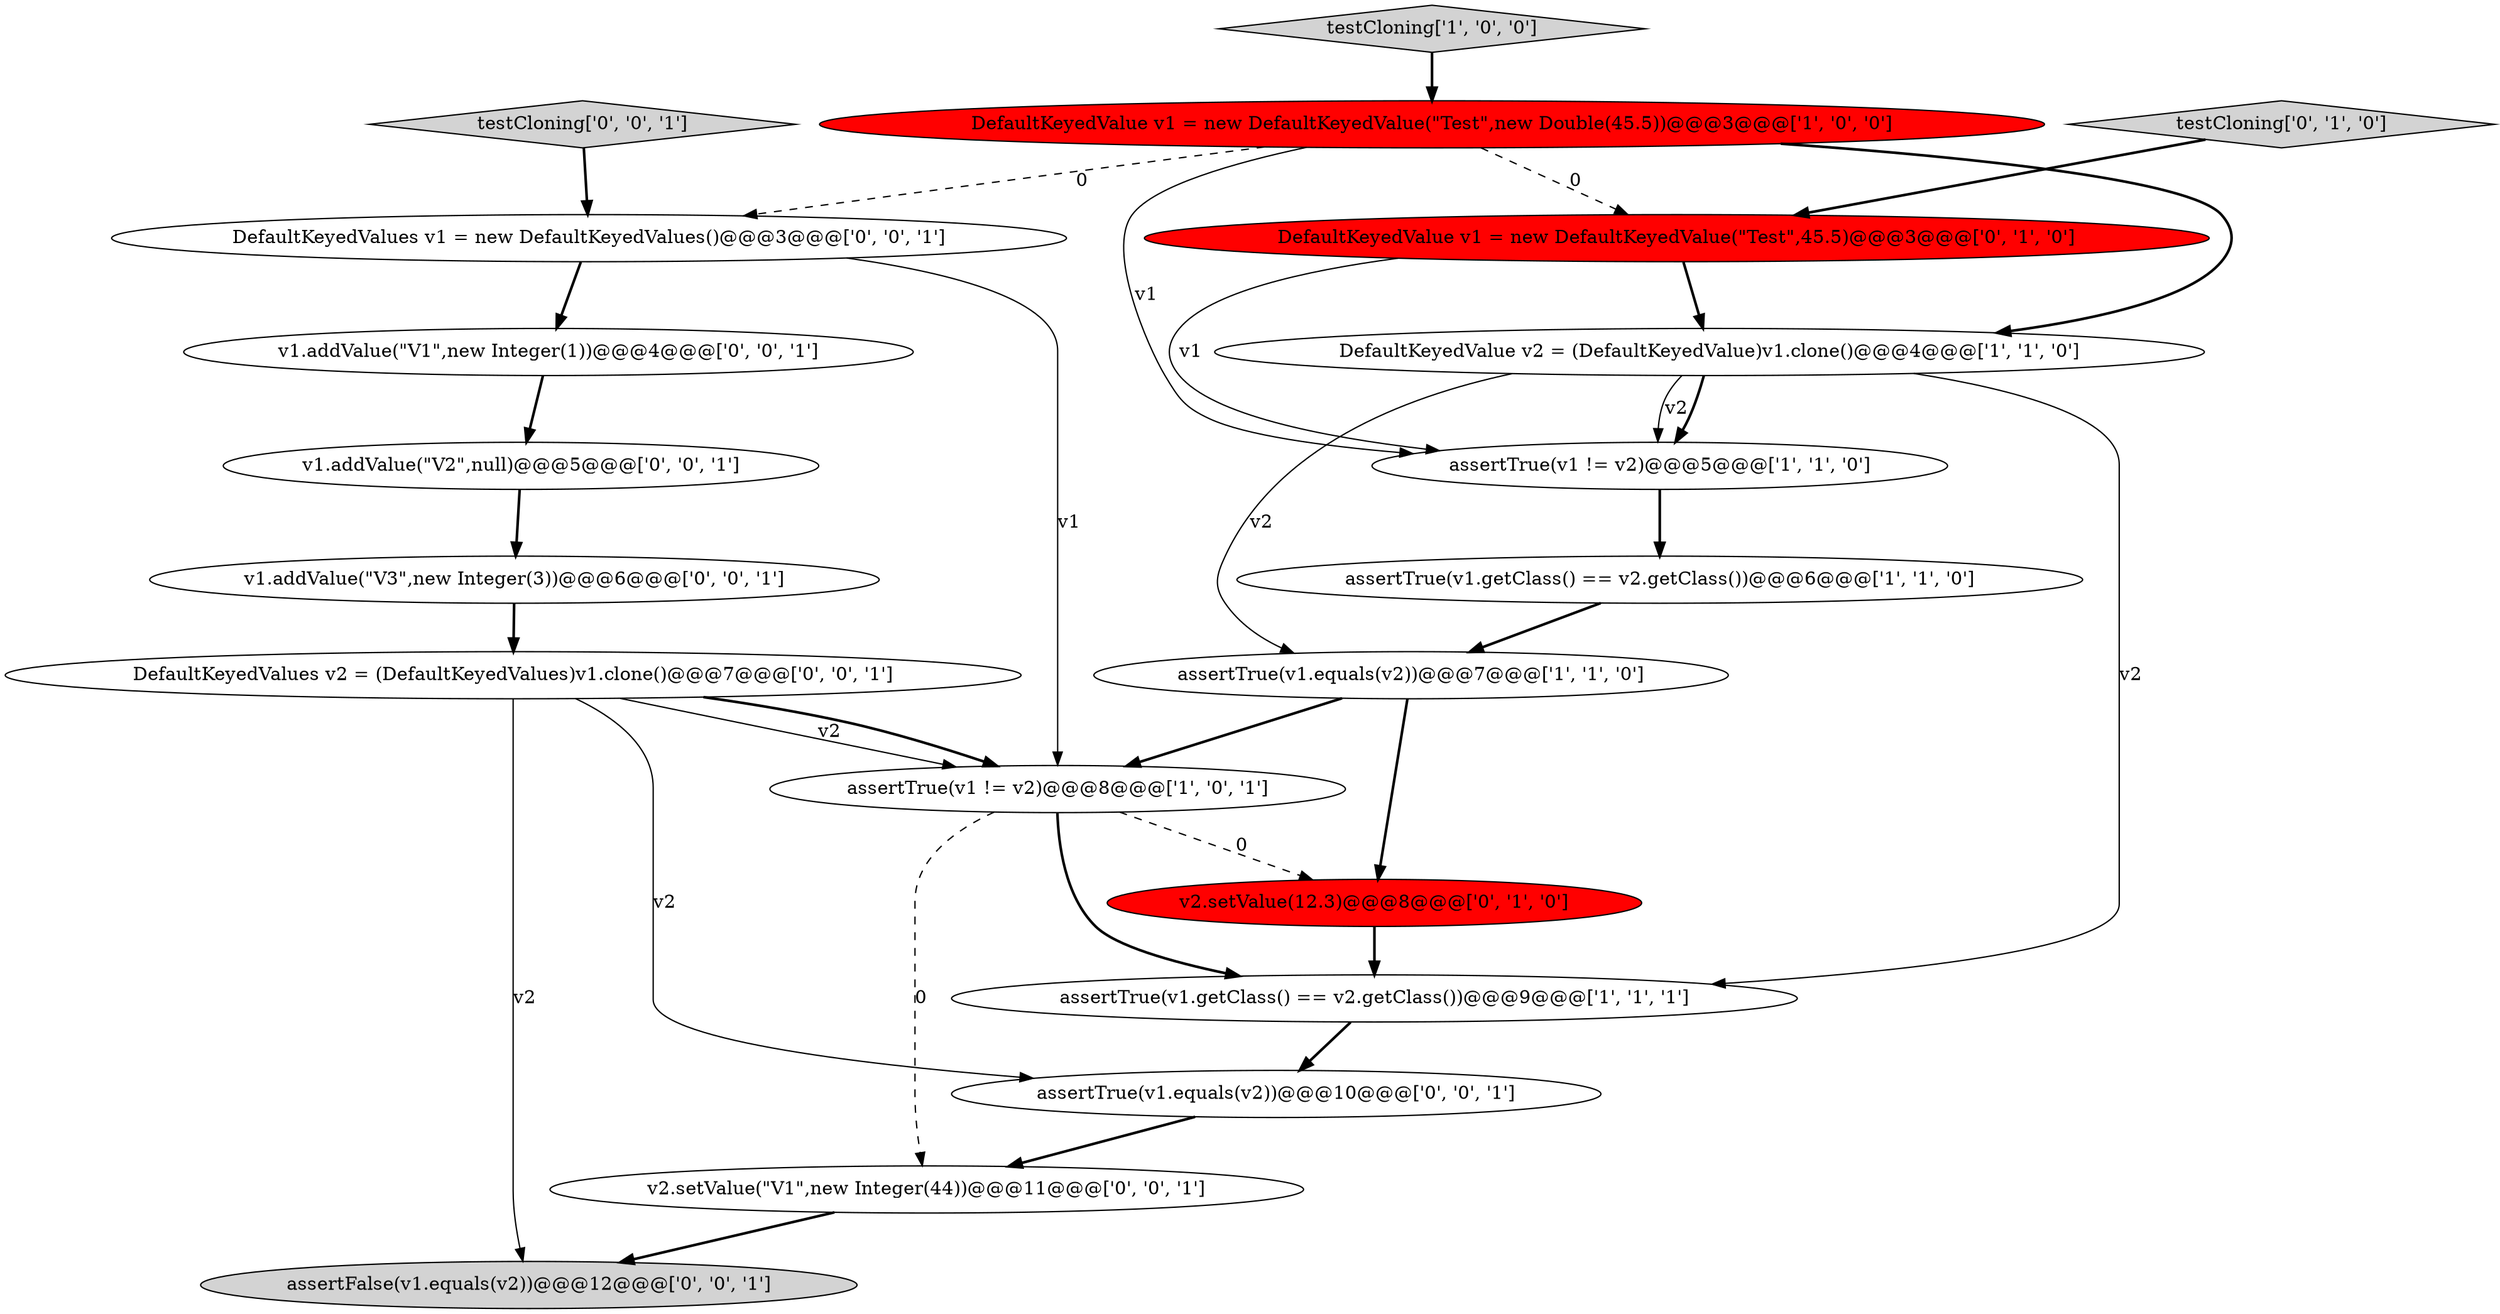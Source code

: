 digraph {
6 [style = filled, label = "testCloning['1', '0', '0']", fillcolor = lightgray, shape = diamond image = "AAA0AAABBB1BBB"];
7 [style = filled, label = "DefaultKeyedValue v2 = (DefaultKeyedValue)v1.clone()@@@4@@@['1', '1', '0']", fillcolor = white, shape = ellipse image = "AAA0AAABBB1BBB"];
3 [style = filled, label = "assertTrue(v1.equals(v2))@@@7@@@['1', '1', '0']", fillcolor = white, shape = ellipse image = "AAA0AAABBB1BBB"];
4 [style = filled, label = "assertTrue(v1 != v2)@@@8@@@['1', '0', '1']", fillcolor = white, shape = ellipse image = "AAA0AAABBB1BBB"];
11 [style = filled, label = "v1.addValue(\"V2\",null)@@@5@@@['0', '0', '1']", fillcolor = white, shape = ellipse image = "AAA0AAABBB3BBB"];
8 [style = filled, label = "testCloning['0', '1', '0']", fillcolor = lightgray, shape = diamond image = "AAA0AAABBB2BBB"];
2 [style = filled, label = "assertTrue(v1.getClass() == v2.getClass())@@@6@@@['1', '1', '0']", fillcolor = white, shape = ellipse image = "AAA0AAABBB1BBB"];
12 [style = filled, label = "DefaultKeyedValues v2 = (DefaultKeyedValues)v1.clone()@@@7@@@['0', '0', '1']", fillcolor = white, shape = ellipse image = "AAA0AAABBB3BBB"];
13 [style = filled, label = "v2.setValue(\"V1\",new Integer(44))@@@11@@@['0', '0', '1']", fillcolor = white, shape = ellipse image = "AAA0AAABBB3BBB"];
16 [style = filled, label = "v1.addValue(\"V1\",new Integer(1))@@@4@@@['0', '0', '1']", fillcolor = white, shape = ellipse image = "AAA0AAABBB3BBB"];
1 [style = filled, label = "DefaultKeyedValue v1 = new DefaultKeyedValue(\"Test\",new Double(45.5))@@@3@@@['1', '0', '0']", fillcolor = red, shape = ellipse image = "AAA1AAABBB1BBB"];
19 [style = filled, label = "assertFalse(v1.equals(v2))@@@12@@@['0', '0', '1']", fillcolor = lightgray, shape = ellipse image = "AAA0AAABBB3BBB"];
5 [style = filled, label = "assertTrue(v1.getClass() == v2.getClass())@@@9@@@['1', '1', '1']", fillcolor = white, shape = ellipse image = "AAA0AAABBB1BBB"];
17 [style = filled, label = "v1.addValue(\"V3\",new Integer(3))@@@6@@@['0', '0', '1']", fillcolor = white, shape = ellipse image = "AAA0AAABBB3BBB"];
9 [style = filled, label = "DefaultKeyedValue v1 = new DefaultKeyedValue(\"Test\",45.5)@@@3@@@['0', '1', '0']", fillcolor = red, shape = ellipse image = "AAA1AAABBB2BBB"];
14 [style = filled, label = "DefaultKeyedValues v1 = new DefaultKeyedValues()@@@3@@@['0', '0', '1']", fillcolor = white, shape = ellipse image = "AAA0AAABBB3BBB"];
18 [style = filled, label = "assertTrue(v1.equals(v2))@@@10@@@['0', '0', '1']", fillcolor = white, shape = ellipse image = "AAA0AAABBB3BBB"];
0 [style = filled, label = "assertTrue(v1 != v2)@@@5@@@['1', '1', '0']", fillcolor = white, shape = ellipse image = "AAA0AAABBB1BBB"];
15 [style = filled, label = "testCloning['0', '0', '1']", fillcolor = lightgray, shape = diamond image = "AAA0AAABBB3BBB"];
10 [style = filled, label = "v2.setValue(12.3)@@@8@@@['0', '1', '0']", fillcolor = red, shape = ellipse image = "AAA1AAABBB2BBB"];
14->16 [style = bold, label=""];
16->11 [style = bold, label=""];
15->14 [style = bold, label=""];
1->14 [style = dashed, label="0"];
2->3 [style = bold, label=""];
0->2 [style = bold, label=""];
12->4 [style = solid, label="v2"];
7->5 [style = solid, label="v2"];
1->9 [style = dashed, label="0"];
7->0 [style = solid, label="v2"];
7->0 [style = bold, label=""];
5->18 [style = bold, label=""];
1->0 [style = solid, label="v1"];
9->7 [style = bold, label=""];
9->0 [style = solid, label="v1"];
1->7 [style = bold, label=""];
3->4 [style = bold, label=""];
12->19 [style = solid, label="v2"];
14->4 [style = solid, label="v1"];
6->1 [style = bold, label=""];
3->10 [style = bold, label=""];
13->19 [style = bold, label=""];
17->12 [style = bold, label=""];
10->5 [style = bold, label=""];
12->4 [style = bold, label=""];
8->9 [style = bold, label=""];
18->13 [style = bold, label=""];
12->18 [style = solid, label="v2"];
11->17 [style = bold, label=""];
4->10 [style = dashed, label="0"];
4->13 [style = dashed, label="0"];
4->5 [style = bold, label=""];
7->3 [style = solid, label="v2"];
}
